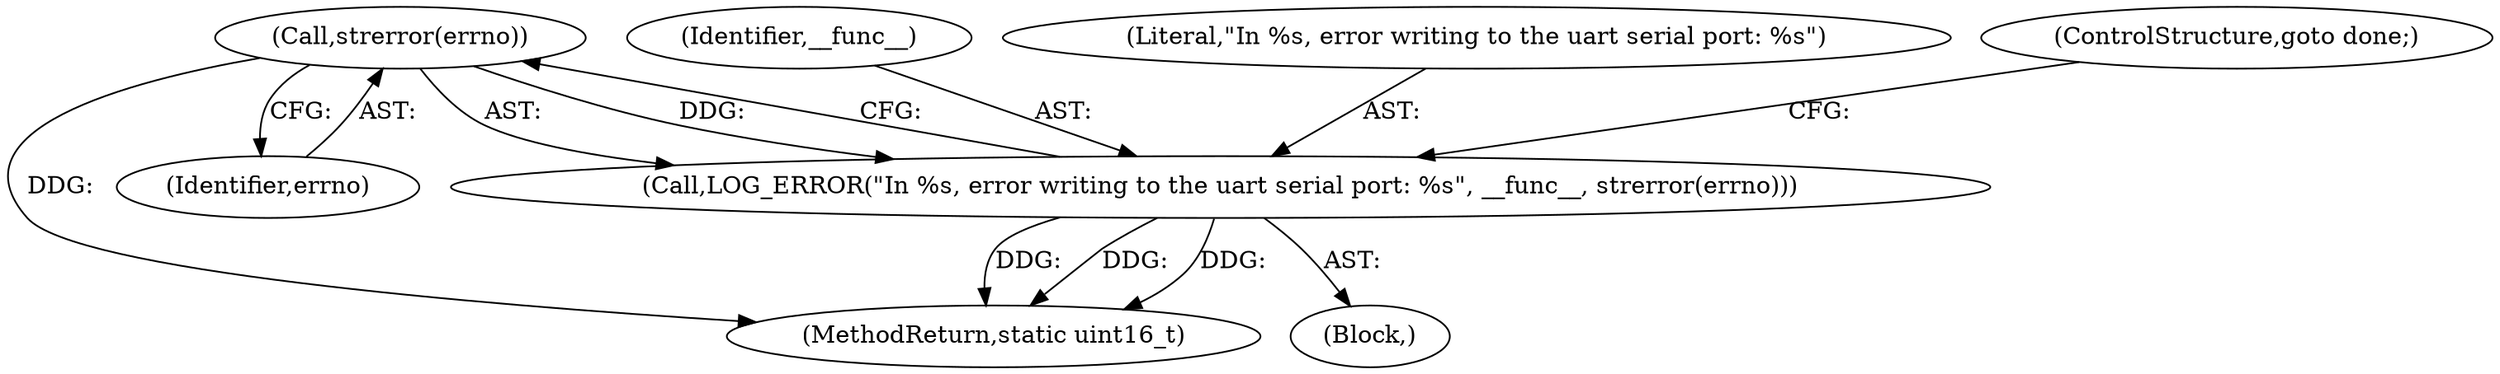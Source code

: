 digraph "0_Android_472271b153c5dc53c28beac55480a8d8434b2d5c_53@API" {
"1000167" [label="(Call,strerror(errno))"];
"1000164" [label="(Call,LOG_ERROR(\"In %s, error writing to the uart serial port: %s\", __func__, strerror(errno)))"];
"1000193" [label="(MethodReturn,static uint16_t)"];
"1000162" [label="(Block,)"];
"1000166" [label="(Identifier,__func__)"];
"1000167" [label="(Call,strerror(errno))"];
"1000165" [label="(Literal,\"In %s, error writing to the uart serial port: %s\")"];
"1000164" [label="(Call,LOG_ERROR(\"In %s, error writing to the uart serial port: %s\", __func__, strerror(errno)))"];
"1000169" [label="(ControlStructure,goto done;)"];
"1000168" [label="(Identifier,errno)"];
"1000167" -> "1000164"  [label="AST: "];
"1000167" -> "1000168"  [label="CFG: "];
"1000168" -> "1000167"  [label="AST: "];
"1000164" -> "1000167"  [label="CFG: "];
"1000167" -> "1000193"  [label="DDG: "];
"1000167" -> "1000164"  [label="DDG: "];
"1000164" -> "1000162"  [label="AST: "];
"1000165" -> "1000164"  [label="AST: "];
"1000166" -> "1000164"  [label="AST: "];
"1000169" -> "1000164"  [label="CFG: "];
"1000164" -> "1000193"  [label="DDG: "];
"1000164" -> "1000193"  [label="DDG: "];
"1000164" -> "1000193"  [label="DDG: "];
}
